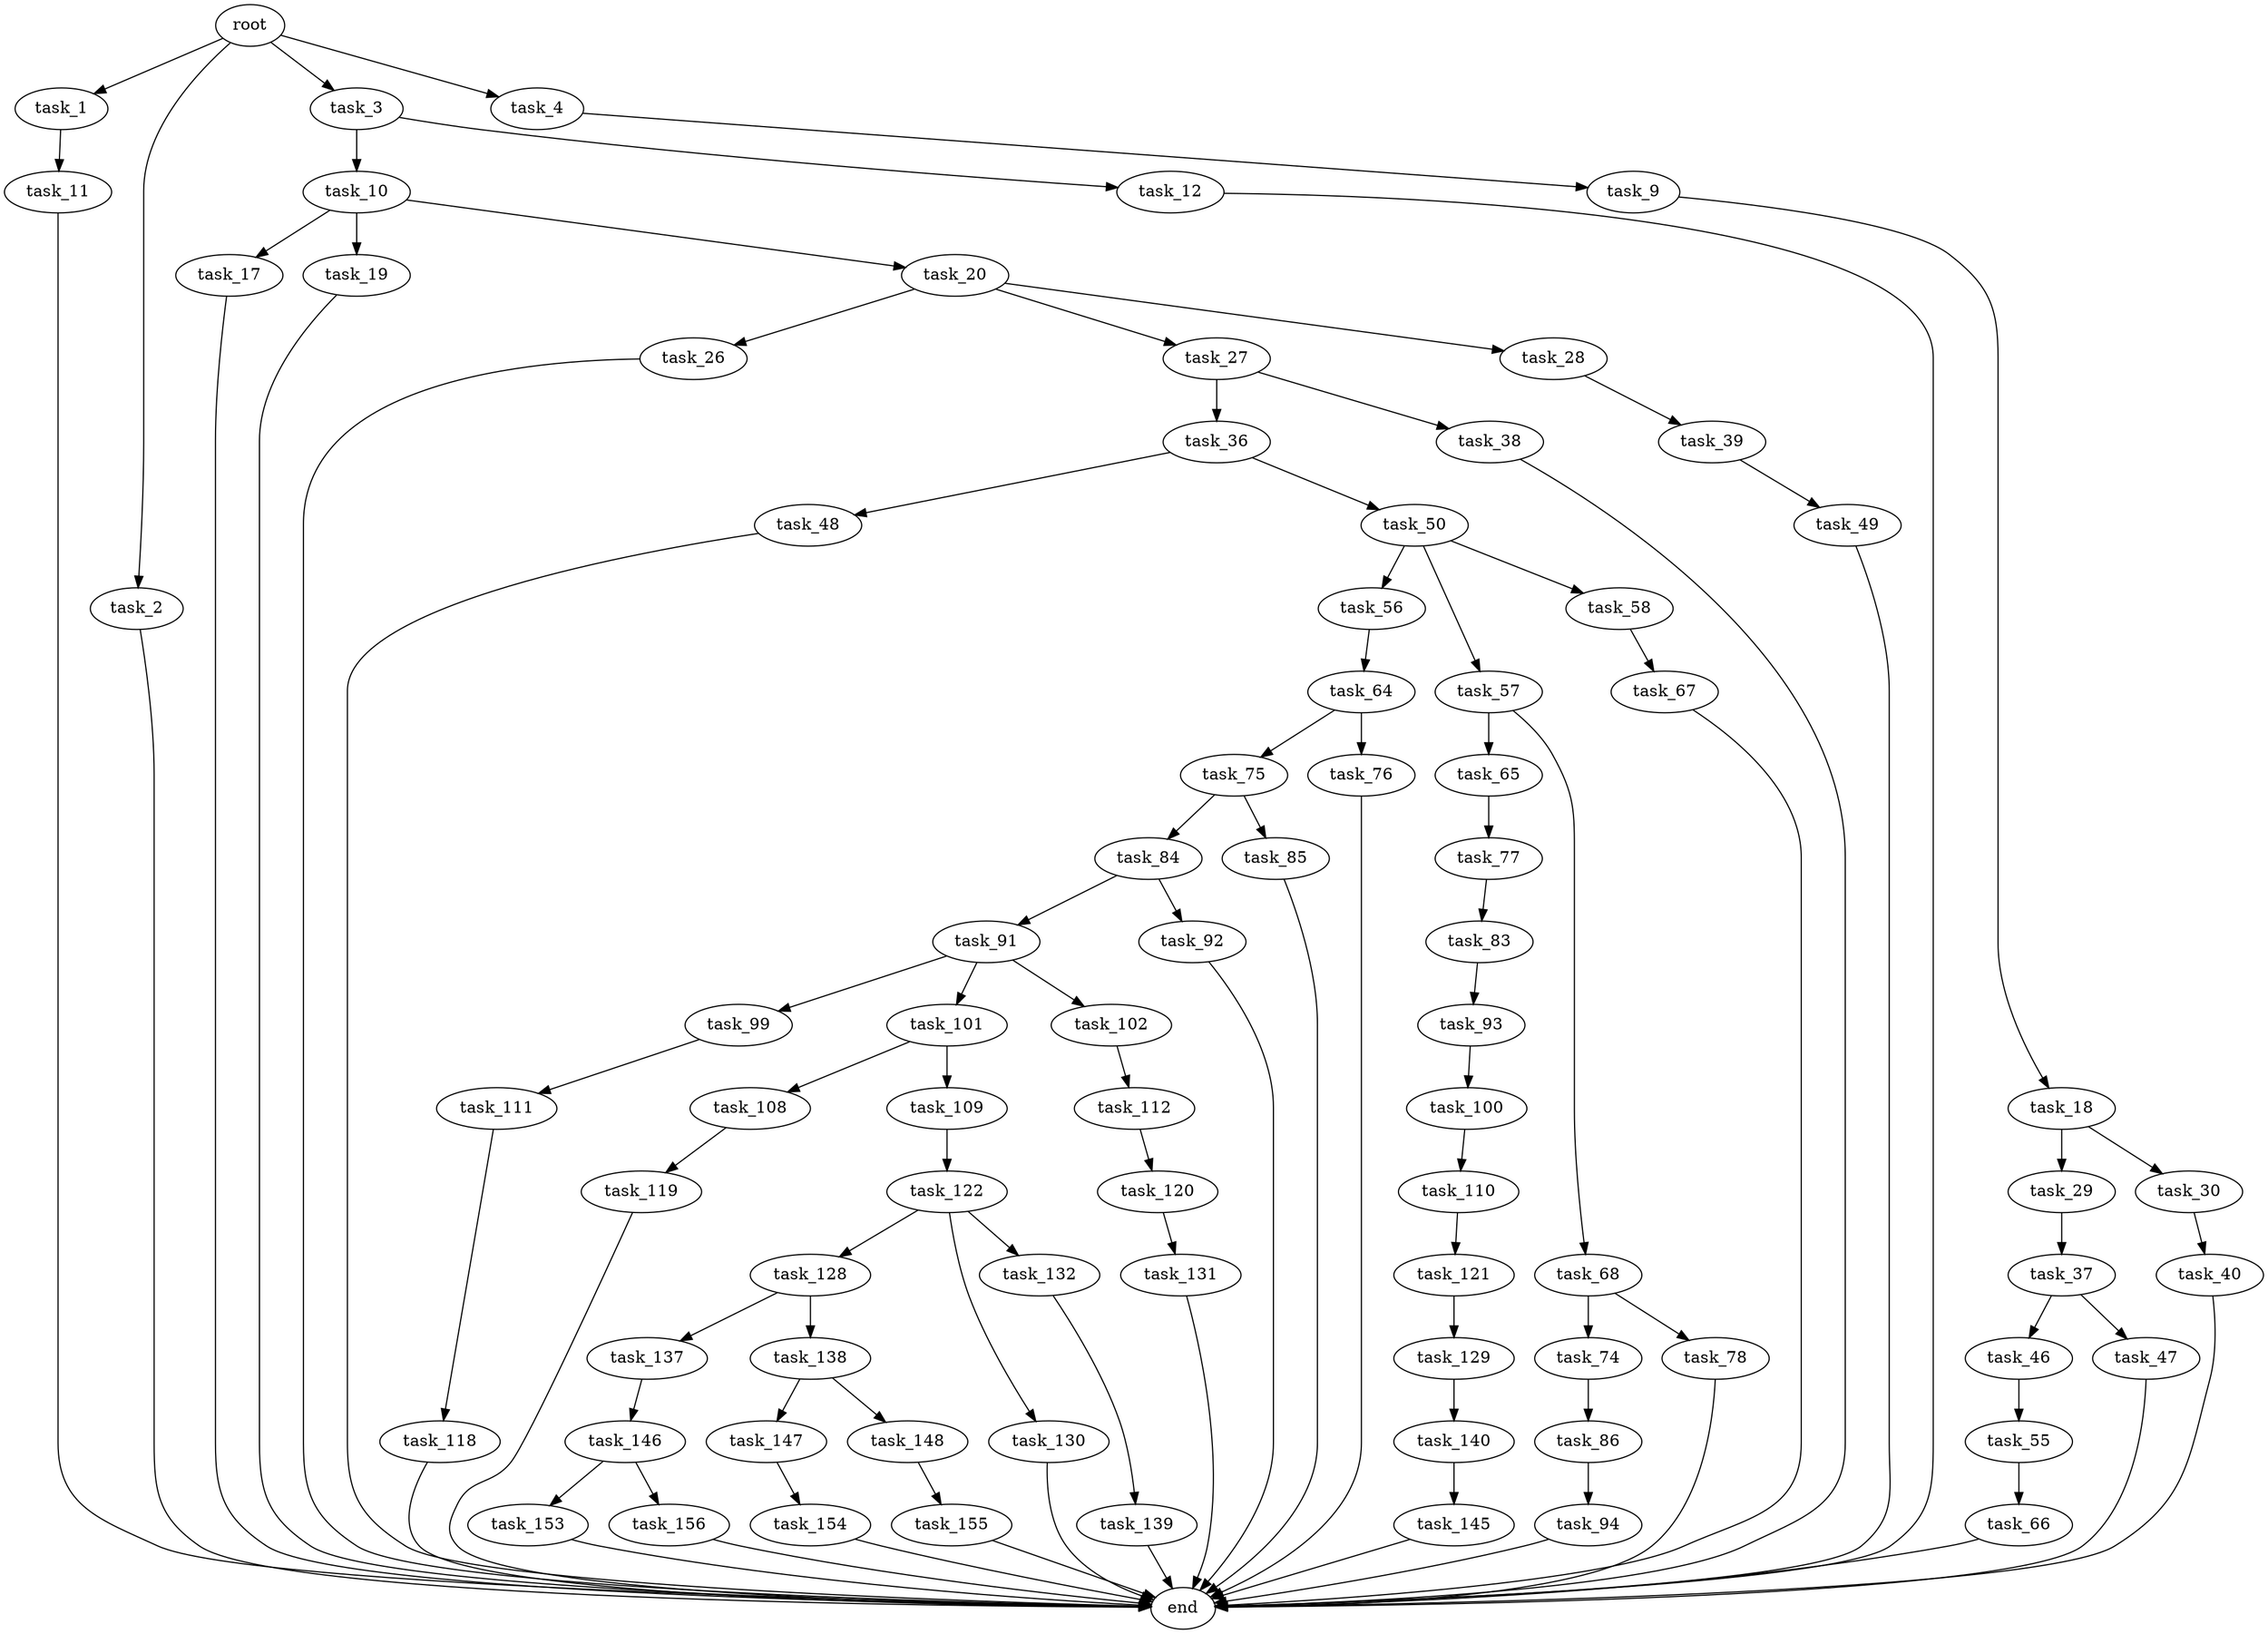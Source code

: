 digraph G {
  root [size="0.000000"];
  task_1 [size="651057763039.000000"];
  task_2 [size="134217728000.000000"];
  task_3 [size="549755813888.000000"];
  task_4 [size="546708210146.000000"];
  task_11 [size="16441061964.000000"];
  end [size="0.000000"];
  task_10 [size="4847613090.000000"];
  task_12 [size="107819673029.000000"];
  task_9 [size="28991029248.000000"];
  task_18 [size="548059551336.000000"];
  task_17 [size="606858831.000000"];
  task_19 [size="364119498619.000000"];
  task_20 [size="412013879009.000000"];
  task_29 [size="2268796317.000000"];
  task_30 [size="7708143241.000000"];
  task_26 [size="21599081779.000000"];
  task_27 [size="5213478012.000000"];
  task_28 [size="50391738059.000000"];
  task_36 [size="1377277897.000000"];
  task_38 [size="18262160444.000000"];
  task_39 [size="938437728.000000"];
  task_37 [size="68719476736.000000"];
  task_40 [size="134217728000.000000"];
  task_48 [size="231928233984.000000"];
  task_50 [size="231928233984.000000"];
  task_46 [size="444076245357.000000"];
  task_47 [size="1921295215.000000"];
  task_49 [size="496139439440.000000"];
  task_55 [size="12155230600.000000"];
  task_56 [size="697564555567.000000"];
  task_57 [size="368293445632.000000"];
  task_58 [size="36715463272.000000"];
  task_66 [size="195241407672.000000"];
  task_64 [size="782757789696.000000"];
  task_65 [size="1400303387889.000000"];
  task_68 [size="549755813888.000000"];
  task_67 [size="549755813888.000000"];
  task_75 [size="68719476736.000000"];
  task_76 [size="134217728000.000000"];
  task_77 [size="460717976087.000000"];
  task_74 [size="25431060472.000000"];
  task_78 [size="2182237467.000000"];
  task_86 [size="4358362317.000000"];
  task_84 [size="12821971800.000000"];
  task_85 [size="28991029248.000000"];
  task_83 [size="23085732576.000000"];
  task_93 [size="134217728000.000000"];
  task_91 [size="1227637139150.000000"];
  task_92 [size="336973367119.000000"];
  task_94 [size="68719476736.000000"];
  task_99 [size="8589934592.000000"];
  task_101 [size="8589934592.000000"];
  task_102 [size="418829919612.000000"];
  task_100 [size="8589934592.000000"];
  task_111 [size="1596859638.000000"];
  task_110 [size="4529712884.000000"];
  task_108 [size="4410000762.000000"];
  task_109 [size="1073741824000.000000"];
  task_112 [size="28991029248.000000"];
  task_119 [size="546248468017.000000"];
  task_122 [size="68719476736.000000"];
  task_121 [size="2914099166.000000"];
  task_118 [size="373432762424.000000"];
  task_120 [size="23424067210.000000"];
  task_131 [size="46482861781.000000"];
  task_129 [size="231928233984.000000"];
  task_128 [size="3270206672.000000"];
  task_130 [size="18405935110.000000"];
  task_132 [size="549755813888.000000"];
  task_137 [size="11282206209.000000"];
  task_138 [size="549755813888.000000"];
  task_140 [size="2418988378.000000"];
  task_139 [size="78454433894.000000"];
  task_146 [size="60879377100.000000"];
  task_147 [size="429555727264.000000"];
  task_148 [size="18112295276.000000"];
  task_145 [size="1073741824000.000000"];
  task_153 [size="134217728000.000000"];
  task_156 [size="437110412024.000000"];
  task_154 [size="1073741824000.000000"];
  task_155 [size="231928233984.000000"];

  root -> task_1 [size="1.000000"];
  root -> task_2 [size="1.000000"];
  root -> task_3 [size="1.000000"];
  root -> task_4 [size="1.000000"];
  task_1 -> task_11 [size="411041792.000000"];
  task_2 -> end [size="1.000000"];
  task_3 -> task_10 [size="536870912.000000"];
  task_3 -> task_12 [size="536870912.000000"];
  task_4 -> task_9 [size="411041792.000000"];
  task_11 -> end [size="1.000000"];
  task_10 -> task_17 [size="209715200.000000"];
  task_10 -> task_19 [size="209715200.000000"];
  task_10 -> task_20 [size="209715200.000000"];
  task_12 -> end [size="1.000000"];
  task_9 -> task_18 [size="75497472.000000"];
  task_18 -> task_29 [size="679477248.000000"];
  task_18 -> task_30 [size="679477248.000000"];
  task_17 -> end [size="1.000000"];
  task_19 -> end [size="1.000000"];
  task_20 -> task_26 [size="411041792.000000"];
  task_20 -> task_27 [size="411041792.000000"];
  task_20 -> task_28 [size="411041792.000000"];
  task_29 -> task_37 [size="209715200.000000"];
  task_30 -> task_40 [size="134217728.000000"];
  task_26 -> end [size="1.000000"];
  task_27 -> task_36 [size="134217728.000000"];
  task_27 -> task_38 [size="134217728.000000"];
  task_28 -> task_39 [size="838860800.000000"];
  task_36 -> task_48 [size="75497472.000000"];
  task_36 -> task_50 [size="75497472.000000"];
  task_38 -> end [size="1.000000"];
  task_39 -> task_49 [size="33554432.000000"];
  task_37 -> task_46 [size="134217728.000000"];
  task_37 -> task_47 [size="134217728.000000"];
  task_40 -> end [size="1.000000"];
  task_48 -> end [size="1.000000"];
  task_50 -> task_56 [size="301989888.000000"];
  task_50 -> task_57 [size="301989888.000000"];
  task_50 -> task_58 [size="301989888.000000"];
  task_46 -> task_55 [size="679477248.000000"];
  task_47 -> end [size="1.000000"];
  task_49 -> end [size="1.000000"];
  task_55 -> task_66 [size="209715200.000000"];
  task_56 -> task_64 [size="838860800.000000"];
  task_57 -> task_65 [size="411041792.000000"];
  task_57 -> task_68 [size="411041792.000000"];
  task_58 -> task_67 [size="679477248.000000"];
  task_66 -> end [size="1.000000"];
  task_64 -> task_75 [size="679477248.000000"];
  task_64 -> task_76 [size="679477248.000000"];
  task_65 -> task_77 [size="838860800.000000"];
  task_68 -> task_74 [size="536870912.000000"];
  task_68 -> task_78 [size="536870912.000000"];
  task_67 -> end [size="1.000000"];
  task_75 -> task_84 [size="134217728.000000"];
  task_75 -> task_85 [size="134217728.000000"];
  task_76 -> end [size="1.000000"];
  task_77 -> task_83 [size="301989888.000000"];
  task_74 -> task_86 [size="411041792.000000"];
  task_78 -> end [size="1.000000"];
  task_86 -> task_94 [size="134217728.000000"];
  task_84 -> task_91 [size="301989888.000000"];
  task_84 -> task_92 [size="301989888.000000"];
  task_85 -> end [size="1.000000"];
  task_83 -> task_93 [size="536870912.000000"];
  task_93 -> task_100 [size="209715200.000000"];
  task_91 -> task_99 [size="838860800.000000"];
  task_91 -> task_101 [size="838860800.000000"];
  task_91 -> task_102 [size="838860800.000000"];
  task_92 -> end [size="1.000000"];
  task_94 -> end [size="1.000000"];
  task_99 -> task_111 [size="33554432.000000"];
  task_101 -> task_108 [size="33554432.000000"];
  task_101 -> task_109 [size="33554432.000000"];
  task_102 -> task_112 [size="536870912.000000"];
  task_100 -> task_110 [size="33554432.000000"];
  task_111 -> task_118 [size="75497472.000000"];
  task_110 -> task_121 [size="134217728.000000"];
  task_108 -> task_119 [size="75497472.000000"];
  task_109 -> task_122 [size="838860800.000000"];
  task_112 -> task_120 [size="75497472.000000"];
  task_119 -> end [size="1.000000"];
  task_122 -> task_128 [size="134217728.000000"];
  task_122 -> task_130 [size="134217728.000000"];
  task_122 -> task_132 [size="134217728.000000"];
  task_121 -> task_129 [size="75497472.000000"];
  task_118 -> end [size="1.000000"];
  task_120 -> task_131 [size="33554432.000000"];
  task_131 -> end [size="1.000000"];
  task_129 -> task_140 [size="301989888.000000"];
  task_128 -> task_137 [size="134217728.000000"];
  task_128 -> task_138 [size="134217728.000000"];
  task_130 -> end [size="1.000000"];
  task_132 -> task_139 [size="536870912.000000"];
  task_137 -> task_146 [size="679477248.000000"];
  task_138 -> task_147 [size="536870912.000000"];
  task_138 -> task_148 [size="536870912.000000"];
  task_140 -> task_145 [size="75497472.000000"];
  task_139 -> end [size="1.000000"];
  task_146 -> task_153 [size="134217728.000000"];
  task_146 -> task_156 [size="134217728.000000"];
  task_147 -> task_154 [size="838860800.000000"];
  task_148 -> task_155 [size="301989888.000000"];
  task_145 -> end [size="1.000000"];
  task_153 -> end [size="1.000000"];
  task_156 -> end [size="1.000000"];
  task_154 -> end [size="1.000000"];
  task_155 -> end [size="1.000000"];
}
